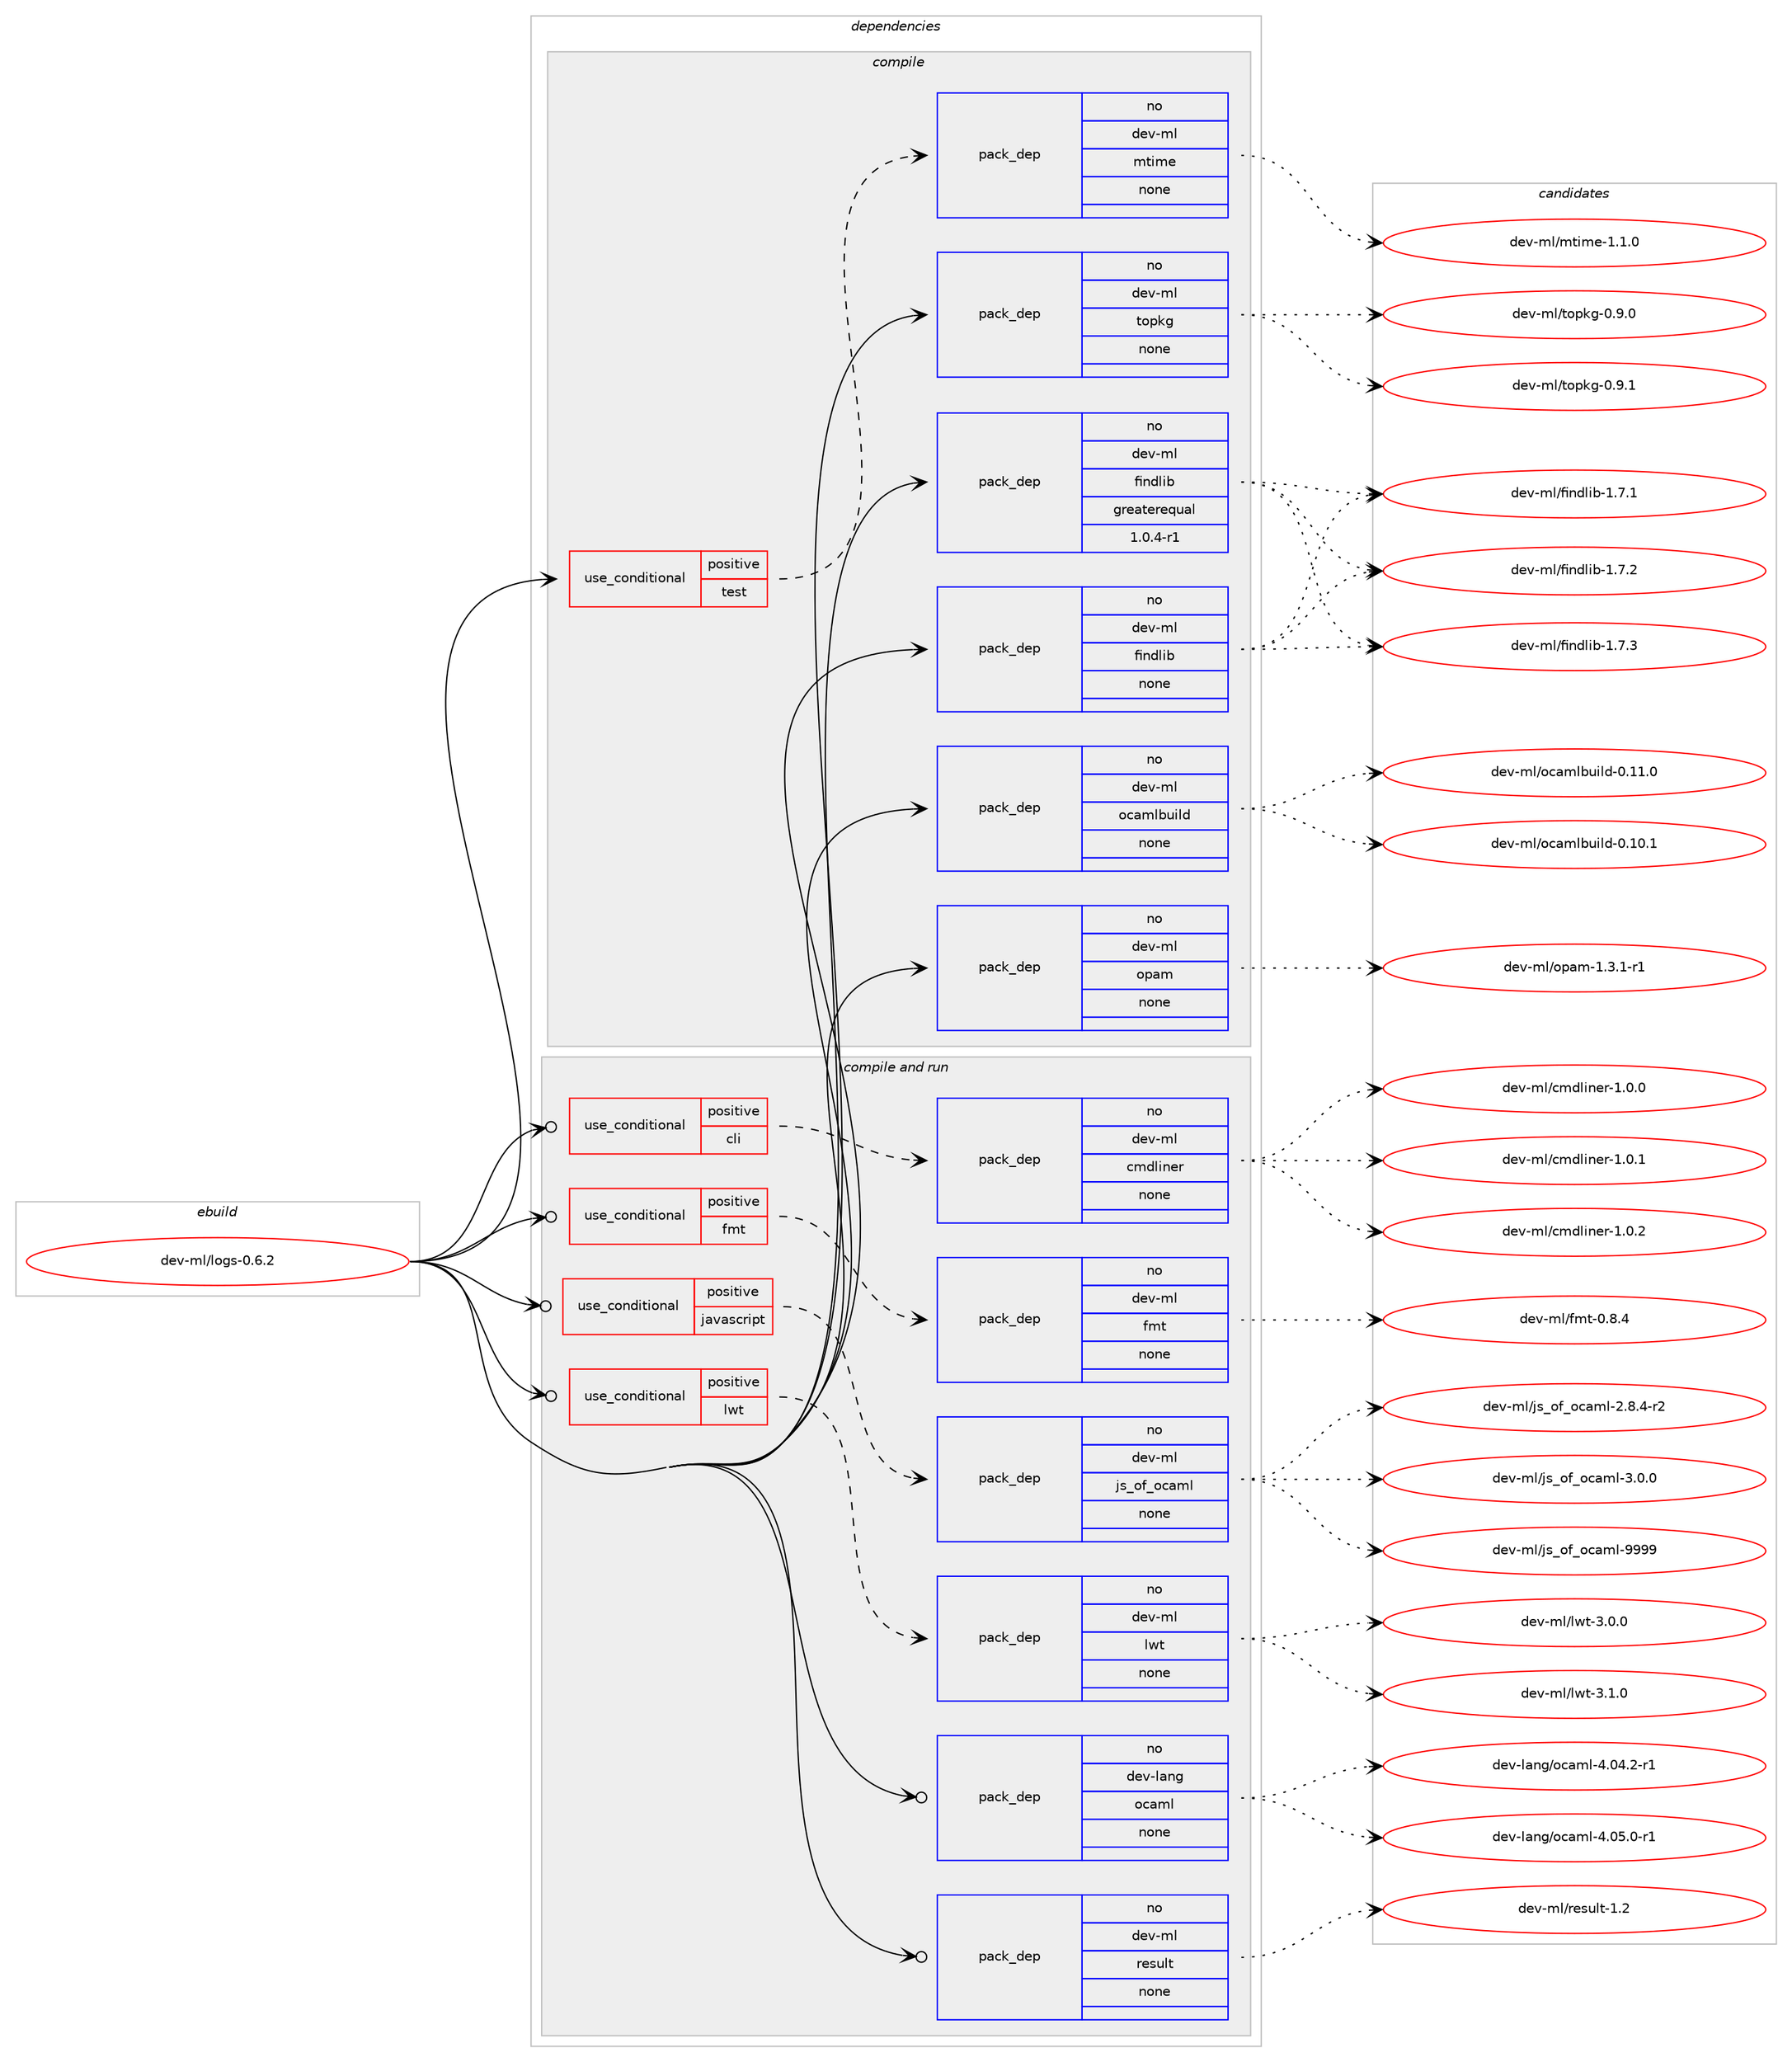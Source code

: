 digraph prolog {

# *************
# Graph options
# *************

newrank=true;
concentrate=true;
compound=true;
graph [rankdir=LR,fontname=Helvetica,fontsize=10,ranksep=1.5];#, ranksep=2.5, nodesep=0.2];
edge  [arrowhead=vee];
node  [fontname=Helvetica,fontsize=10];

# **********
# The ebuild
# **********

subgraph cluster_leftcol {
color=gray;
rank=same;
label=<<i>ebuild</i>>;
id [label="dev-ml/logs-0.6.2", color=red, width=4, href="../dev-ml/logs-0.6.2.svg"];
}

# ****************
# The dependencies
# ****************

subgraph cluster_midcol {
color=gray;
label=<<i>dependencies</i>>;
subgraph cluster_compile {
fillcolor="#eeeeee";
style=filled;
label=<<i>compile</i>>;
subgraph cond367531 {
dependency1374979 [label=<<TABLE BORDER="0" CELLBORDER="1" CELLSPACING="0" CELLPADDING="4"><TR><TD ROWSPAN="3" CELLPADDING="10">use_conditional</TD></TR><TR><TD>positive</TD></TR><TR><TD>test</TD></TR></TABLE>>, shape=none, color=red];
subgraph pack984426 {
dependency1374980 [label=<<TABLE BORDER="0" CELLBORDER="1" CELLSPACING="0" CELLPADDING="4" WIDTH="220"><TR><TD ROWSPAN="6" CELLPADDING="30">pack_dep</TD></TR><TR><TD WIDTH="110">no</TD></TR><TR><TD>dev-ml</TD></TR><TR><TD>mtime</TD></TR><TR><TD>none</TD></TR><TR><TD></TD></TR></TABLE>>, shape=none, color=blue];
}
dependency1374979:e -> dependency1374980:w [weight=20,style="dashed",arrowhead="vee"];
}
id:e -> dependency1374979:w [weight=20,style="solid",arrowhead="vee"];
subgraph pack984427 {
dependency1374981 [label=<<TABLE BORDER="0" CELLBORDER="1" CELLSPACING="0" CELLPADDING="4" WIDTH="220"><TR><TD ROWSPAN="6" CELLPADDING="30">pack_dep</TD></TR><TR><TD WIDTH="110">no</TD></TR><TR><TD>dev-ml</TD></TR><TR><TD>findlib</TD></TR><TR><TD>greaterequal</TD></TR><TR><TD>1.0.4-r1</TD></TR></TABLE>>, shape=none, color=blue];
}
id:e -> dependency1374981:w [weight=20,style="solid",arrowhead="vee"];
subgraph pack984428 {
dependency1374982 [label=<<TABLE BORDER="0" CELLBORDER="1" CELLSPACING="0" CELLPADDING="4" WIDTH="220"><TR><TD ROWSPAN="6" CELLPADDING="30">pack_dep</TD></TR><TR><TD WIDTH="110">no</TD></TR><TR><TD>dev-ml</TD></TR><TR><TD>findlib</TD></TR><TR><TD>none</TD></TR><TR><TD></TD></TR></TABLE>>, shape=none, color=blue];
}
id:e -> dependency1374982:w [weight=20,style="solid",arrowhead="vee"];
subgraph pack984429 {
dependency1374983 [label=<<TABLE BORDER="0" CELLBORDER="1" CELLSPACING="0" CELLPADDING="4" WIDTH="220"><TR><TD ROWSPAN="6" CELLPADDING="30">pack_dep</TD></TR><TR><TD WIDTH="110">no</TD></TR><TR><TD>dev-ml</TD></TR><TR><TD>ocamlbuild</TD></TR><TR><TD>none</TD></TR><TR><TD></TD></TR></TABLE>>, shape=none, color=blue];
}
id:e -> dependency1374983:w [weight=20,style="solid",arrowhead="vee"];
subgraph pack984430 {
dependency1374984 [label=<<TABLE BORDER="0" CELLBORDER="1" CELLSPACING="0" CELLPADDING="4" WIDTH="220"><TR><TD ROWSPAN="6" CELLPADDING="30">pack_dep</TD></TR><TR><TD WIDTH="110">no</TD></TR><TR><TD>dev-ml</TD></TR><TR><TD>opam</TD></TR><TR><TD>none</TD></TR><TR><TD></TD></TR></TABLE>>, shape=none, color=blue];
}
id:e -> dependency1374984:w [weight=20,style="solid",arrowhead="vee"];
subgraph pack984431 {
dependency1374985 [label=<<TABLE BORDER="0" CELLBORDER="1" CELLSPACING="0" CELLPADDING="4" WIDTH="220"><TR><TD ROWSPAN="6" CELLPADDING="30">pack_dep</TD></TR><TR><TD WIDTH="110">no</TD></TR><TR><TD>dev-ml</TD></TR><TR><TD>topkg</TD></TR><TR><TD>none</TD></TR><TR><TD></TD></TR></TABLE>>, shape=none, color=blue];
}
id:e -> dependency1374985:w [weight=20,style="solid",arrowhead="vee"];
}
subgraph cluster_compileandrun {
fillcolor="#eeeeee";
style=filled;
label=<<i>compile and run</i>>;
subgraph cond367532 {
dependency1374986 [label=<<TABLE BORDER="0" CELLBORDER="1" CELLSPACING="0" CELLPADDING="4"><TR><TD ROWSPAN="3" CELLPADDING="10">use_conditional</TD></TR><TR><TD>positive</TD></TR><TR><TD>cli</TD></TR></TABLE>>, shape=none, color=red];
subgraph pack984432 {
dependency1374987 [label=<<TABLE BORDER="0" CELLBORDER="1" CELLSPACING="0" CELLPADDING="4" WIDTH="220"><TR><TD ROWSPAN="6" CELLPADDING="30">pack_dep</TD></TR><TR><TD WIDTH="110">no</TD></TR><TR><TD>dev-ml</TD></TR><TR><TD>cmdliner</TD></TR><TR><TD>none</TD></TR><TR><TD></TD></TR></TABLE>>, shape=none, color=blue];
}
dependency1374986:e -> dependency1374987:w [weight=20,style="dashed",arrowhead="vee"];
}
id:e -> dependency1374986:w [weight=20,style="solid",arrowhead="odotvee"];
subgraph cond367533 {
dependency1374988 [label=<<TABLE BORDER="0" CELLBORDER="1" CELLSPACING="0" CELLPADDING="4"><TR><TD ROWSPAN="3" CELLPADDING="10">use_conditional</TD></TR><TR><TD>positive</TD></TR><TR><TD>fmt</TD></TR></TABLE>>, shape=none, color=red];
subgraph pack984433 {
dependency1374989 [label=<<TABLE BORDER="0" CELLBORDER="1" CELLSPACING="0" CELLPADDING="4" WIDTH="220"><TR><TD ROWSPAN="6" CELLPADDING="30">pack_dep</TD></TR><TR><TD WIDTH="110">no</TD></TR><TR><TD>dev-ml</TD></TR><TR><TD>fmt</TD></TR><TR><TD>none</TD></TR><TR><TD></TD></TR></TABLE>>, shape=none, color=blue];
}
dependency1374988:e -> dependency1374989:w [weight=20,style="dashed",arrowhead="vee"];
}
id:e -> dependency1374988:w [weight=20,style="solid",arrowhead="odotvee"];
subgraph cond367534 {
dependency1374990 [label=<<TABLE BORDER="0" CELLBORDER="1" CELLSPACING="0" CELLPADDING="4"><TR><TD ROWSPAN="3" CELLPADDING="10">use_conditional</TD></TR><TR><TD>positive</TD></TR><TR><TD>javascript</TD></TR></TABLE>>, shape=none, color=red];
subgraph pack984434 {
dependency1374991 [label=<<TABLE BORDER="0" CELLBORDER="1" CELLSPACING="0" CELLPADDING="4" WIDTH="220"><TR><TD ROWSPAN="6" CELLPADDING="30">pack_dep</TD></TR><TR><TD WIDTH="110">no</TD></TR><TR><TD>dev-ml</TD></TR><TR><TD>js_of_ocaml</TD></TR><TR><TD>none</TD></TR><TR><TD></TD></TR></TABLE>>, shape=none, color=blue];
}
dependency1374990:e -> dependency1374991:w [weight=20,style="dashed",arrowhead="vee"];
}
id:e -> dependency1374990:w [weight=20,style="solid",arrowhead="odotvee"];
subgraph cond367535 {
dependency1374992 [label=<<TABLE BORDER="0" CELLBORDER="1" CELLSPACING="0" CELLPADDING="4"><TR><TD ROWSPAN="3" CELLPADDING="10">use_conditional</TD></TR><TR><TD>positive</TD></TR><TR><TD>lwt</TD></TR></TABLE>>, shape=none, color=red];
subgraph pack984435 {
dependency1374993 [label=<<TABLE BORDER="0" CELLBORDER="1" CELLSPACING="0" CELLPADDING="4" WIDTH="220"><TR><TD ROWSPAN="6" CELLPADDING="30">pack_dep</TD></TR><TR><TD WIDTH="110">no</TD></TR><TR><TD>dev-ml</TD></TR><TR><TD>lwt</TD></TR><TR><TD>none</TD></TR><TR><TD></TD></TR></TABLE>>, shape=none, color=blue];
}
dependency1374992:e -> dependency1374993:w [weight=20,style="dashed",arrowhead="vee"];
}
id:e -> dependency1374992:w [weight=20,style="solid",arrowhead="odotvee"];
subgraph pack984436 {
dependency1374994 [label=<<TABLE BORDER="0" CELLBORDER="1" CELLSPACING="0" CELLPADDING="4" WIDTH="220"><TR><TD ROWSPAN="6" CELLPADDING="30">pack_dep</TD></TR><TR><TD WIDTH="110">no</TD></TR><TR><TD>dev-lang</TD></TR><TR><TD>ocaml</TD></TR><TR><TD>none</TD></TR><TR><TD></TD></TR></TABLE>>, shape=none, color=blue];
}
id:e -> dependency1374994:w [weight=20,style="solid",arrowhead="odotvee"];
subgraph pack984437 {
dependency1374995 [label=<<TABLE BORDER="0" CELLBORDER="1" CELLSPACING="0" CELLPADDING="4" WIDTH="220"><TR><TD ROWSPAN="6" CELLPADDING="30">pack_dep</TD></TR><TR><TD WIDTH="110">no</TD></TR><TR><TD>dev-ml</TD></TR><TR><TD>result</TD></TR><TR><TD>none</TD></TR><TR><TD></TD></TR></TABLE>>, shape=none, color=blue];
}
id:e -> dependency1374995:w [weight=20,style="solid",arrowhead="odotvee"];
}
subgraph cluster_run {
fillcolor="#eeeeee";
style=filled;
label=<<i>run</i>>;
}
}

# **************
# The candidates
# **************

subgraph cluster_choices {
rank=same;
color=gray;
label=<<i>candidates</i>>;

subgraph choice984426 {
color=black;
nodesep=1;
choice1001011184510910847109116105109101454946494648 [label="dev-ml/mtime-1.1.0", color=red, width=4,href="../dev-ml/mtime-1.1.0.svg"];
dependency1374980:e -> choice1001011184510910847109116105109101454946494648:w [style=dotted,weight="100"];
}
subgraph choice984427 {
color=black;
nodesep=1;
choice100101118451091084710210511010010810598454946554649 [label="dev-ml/findlib-1.7.1", color=red, width=4,href="../dev-ml/findlib-1.7.1.svg"];
choice100101118451091084710210511010010810598454946554650 [label="dev-ml/findlib-1.7.2", color=red, width=4,href="../dev-ml/findlib-1.7.2.svg"];
choice100101118451091084710210511010010810598454946554651 [label="dev-ml/findlib-1.7.3", color=red, width=4,href="../dev-ml/findlib-1.7.3.svg"];
dependency1374981:e -> choice100101118451091084710210511010010810598454946554649:w [style=dotted,weight="100"];
dependency1374981:e -> choice100101118451091084710210511010010810598454946554650:w [style=dotted,weight="100"];
dependency1374981:e -> choice100101118451091084710210511010010810598454946554651:w [style=dotted,weight="100"];
}
subgraph choice984428 {
color=black;
nodesep=1;
choice100101118451091084710210511010010810598454946554649 [label="dev-ml/findlib-1.7.1", color=red, width=4,href="../dev-ml/findlib-1.7.1.svg"];
choice100101118451091084710210511010010810598454946554650 [label="dev-ml/findlib-1.7.2", color=red, width=4,href="../dev-ml/findlib-1.7.2.svg"];
choice100101118451091084710210511010010810598454946554651 [label="dev-ml/findlib-1.7.3", color=red, width=4,href="../dev-ml/findlib-1.7.3.svg"];
dependency1374982:e -> choice100101118451091084710210511010010810598454946554649:w [style=dotted,weight="100"];
dependency1374982:e -> choice100101118451091084710210511010010810598454946554650:w [style=dotted,weight="100"];
dependency1374982:e -> choice100101118451091084710210511010010810598454946554651:w [style=dotted,weight="100"];
}
subgraph choice984429 {
color=black;
nodesep=1;
choice100101118451091084711199971091089811710510810045484649484649 [label="dev-ml/ocamlbuild-0.10.1", color=red, width=4,href="../dev-ml/ocamlbuild-0.10.1.svg"];
choice100101118451091084711199971091089811710510810045484649494648 [label="dev-ml/ocamlbuild-0.11.0", color=red, width=4,href="../dev-ml/ocamlbuild-0.11.0.svg"];
dependency1374983:e -> choice100101118451091084711199971091089811710510810045484649484649:w [style=dotted,weight="100"];
dependency1374983:e -> choice100101118451091084711199971091089811710510810045484649494648:w [style=dotted,weight="100"];
}
subgraph choice984430 {
color=black;
nodesep=1;
choice1001011184510910847111112971094549465146494511449 [label="dev-ml/opam-1.3.1-r1", color=red, width=4,href="../dev-ml/opam-1.3.1-r1.svg"];
dependency1374984:e -> choice1001011184510910847111112971094549465146494511449:w [style=dotted,weight="100"];
}
subgraph choice984431 {
color=black;
nodesep=1;
choice1001011184510910847116111112107103454846574648 [label="dev-ml/topkg-0.9.0", color=red, width=4,href="../dev-ml/topkg-0.9.0.svg"];
choice1001011184510910847116111112107103454846574649 [label="dev-ml/topkg-0.9.1", color=red, width=4,href="../dev-ml/topkg-0.9.1.svg"];
dependency1374985:e -> choice1001011184510910847116111112107103454846574648:w [style=dotted,weight="100"];
dependency1374985:e -> choice1001011184510910847116111112107103454846574649:w [style=dotted,weight="100"];
}
subgraph choice984432 {
color=black;
nodesep=1;
choice100101118451091084799109100108105110101114454946484648 [label="dev-ml/cmdliner-1.0.0", color=red, width=4,href="../dev-ml/cmdliner-1.0.0.svg"];
choice100101118451091084799109100108105110101114454946484649 [label="dev-ml/cmdliner-1.0.1", color=red, width=4,href="../dev-ml/cmdliner-1.0.1.svg"];
choice100101118451091084799109100108105110101114454946484650 [label="dev-ml/cmdliner-1.0.2", color=red, width=4,href="../dev-ml/cmdliner-1.0.2.svg"];
dependency1374987:e -> choice100101118451091084799109100108105110101114454946484648:w [style=dotted,weight="100"];
dependency1374987:e -> choice100101118451091084799109100108105110101114454946484649:w [style=dotted,weight="100"];
dependency1374987:e -> choice100101118451091084799109100108105110101114454946484650:w [style=dotted,weight="100"];
}
subgraph choice984433 {
color=black;
nodesep=1;
choice1001011184510910847102109116454846564652 [label="dev-ml/fmt-0.8.4", color=red, width=4,href="../dev-ml/fmt-0.8.4.svg"];
dependency1374989:e -> choice1001011184510910847102109116454846564652:w [style=dotted,weight="100"];
}
subgraph choice984434 {
color=black;
nodesep=1;
choice1001011184510910847106115951111029511199971091084550465646524511450 [label="dev-ml/js_of_ocaml-2.8.4-r2", color=red, width=4,href="../dev-ml/js_of_ocaml-2.8.4-r2.svg"];
choice100101118451091084710611595111102951119997109108455146484648 [label="dev-ml/js_of_ocaml-3.0.0", color=red, width=4,href="../dev-ml/js_of_ocaml-3.0.0.svg"];
choice1001011184510910847106115951111029511199971091084557575757 [label="dev-ml/js_of_ocaml-9999", color=red, width=4,href="../dev-ml/js_of_ocaml-9999.svg"];
dependency1374991:e -> choice1001011184510910847106115951111029511199971091084550465646524511450:w [style=dotted,weight="100"];
dependency1374991:e -> choice100101118451091084710611595111102951119997109108455146484648:w [style=dotted,weight="100"];
dependency1374991:e -> choice1001011184510910847106115951111029511199971091084557575757:w [style=dotted,weight="100"];
}
subgraph choice984435 {
color=black;
nodesep=1;
choice1001011184510910847108119116455146484648 [label="dev-ml/lwt-3.0.0", color=red, width=4,href="../dev-ml/lwt-3.0.0.svg"];
choice1001011184510910847108119116455146494648 [label="dev-ml/lwt-3.1.0", color=red, width=4,href="../dev-ml/lwt-3.1.0.svg"];
dependency1374993:e -> choice1001011184510910847108119116455146484648:w [style=dotted,weight="100"];
dependency1374993:e -> choice1001011184510910847108119116455146494648:w [style=dotted,weight="100"];
}
subgraph choice984436 {
color=black;
nodesep=1;
choice1001011184510897110103471119997109108455246485246504511449 [label="dev-lang/ocaml-4.04.2-r1", color=red, width=4,href="../dev-lang/ocaml-4.04.2-r1.svg"];
choice1001011184510897110103471119997109108455246485346484511449 [label="dev-lang/ocaml-4.05.0-r1", color=red, width=4,href="../dev-lang/ocaml-4.05.0-r1.svg"];
dependency1374994:e -> choice1001011184510897110103471119997109108455246485246504511449:w [style=dotted,weight="100"];
dependency1374994:e -> choice1001011184510897110103471119997109108455246485346484511449:w [style=dotted,weight="100"];
}
subgraph choice984437 {
color=black;
nodesep=1;
choice100101118451091084711410111511710811645494650 [label="dev-ml/result-1.2", color=red, width=4,href="../dev-ml/result-1.2.svg"];
dependency1374995:e -> choice100101118451091084711410111511710811645494650:w [style=dotted,weight="100"];
}
}

}
